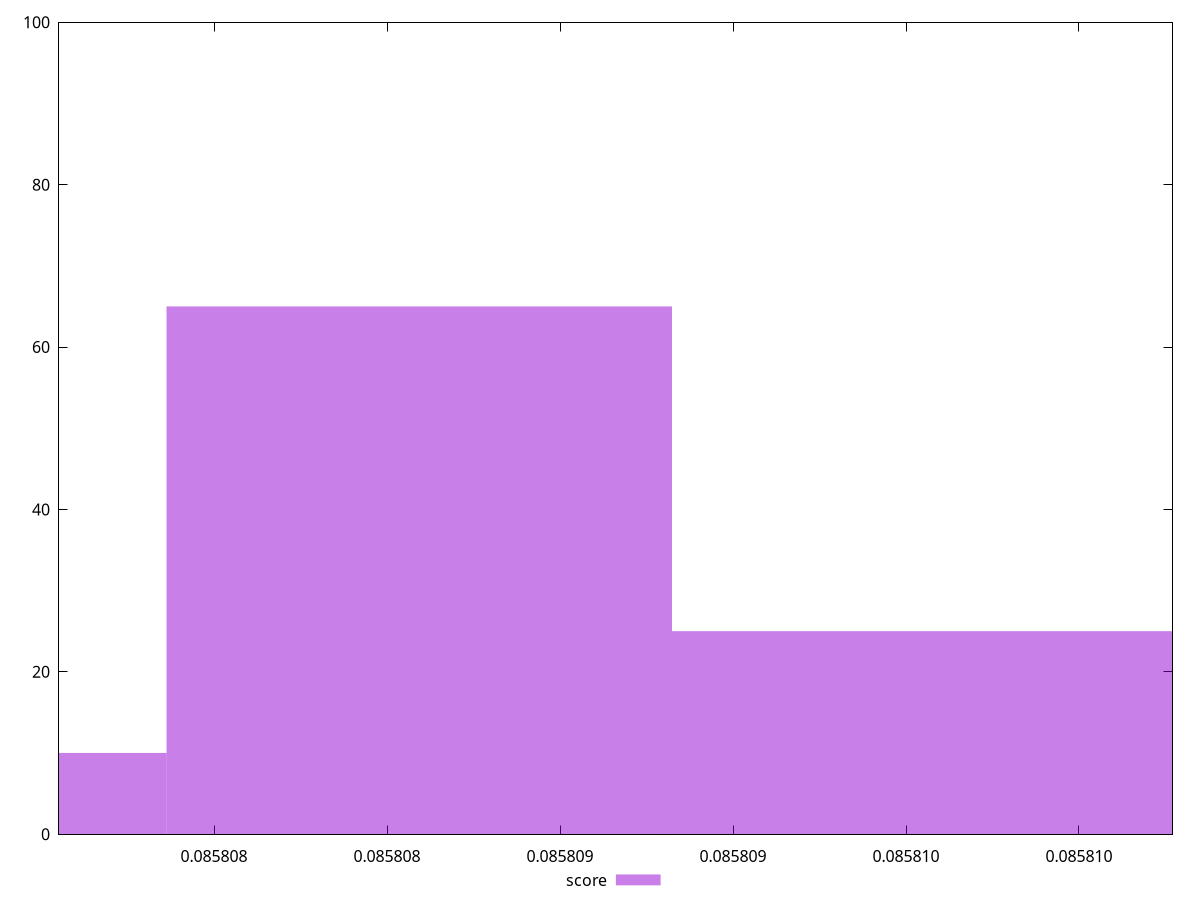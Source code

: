 reset

$score <<EOF
0.08580859298506253 65
0.08580713186612464 10
0.08581005410400044 25
EOF

set key outside below
set boxwidth 0.0000014611189379012147
set xrange [0.0858075516366752:0.08581077032782103]
set yrange [0:100]
set style fill transparent solid 0.5 noborder
set terminal svg size 640, 490 enhanced background rgb 'white'
set output "report_00007_2020-12-11T15:55:29.892Z/total-byte-weight/samples/pages+cached+noexternal+nocss/score/histogram.svg"

plot $score title "score" with boxes

reset

